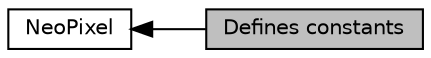 digraph "Defines constants"
{
  edge [fontname="Helvetica",fontsize="10",labelfontname="Helvetica",labelfontsize="10"];
  node [fontname="Helvetica",fontsize="10",shape=record];
  rankdir=LR;
  Node0 [label="Defines constants",height=0.2,width=0.4,color="black", fillcolor="grey75", style="filled", fontcolor="black"];
  Node1 [label="NeoPixel",height=0.2,width=0.4,color="black", fillcolor="white", style="filled",URL="$group___neo_pixel.html",tooltip="neopixel driver modules "];
  Node1->Node0 [shape=plaintext, dir="back", style="solid"];
}
